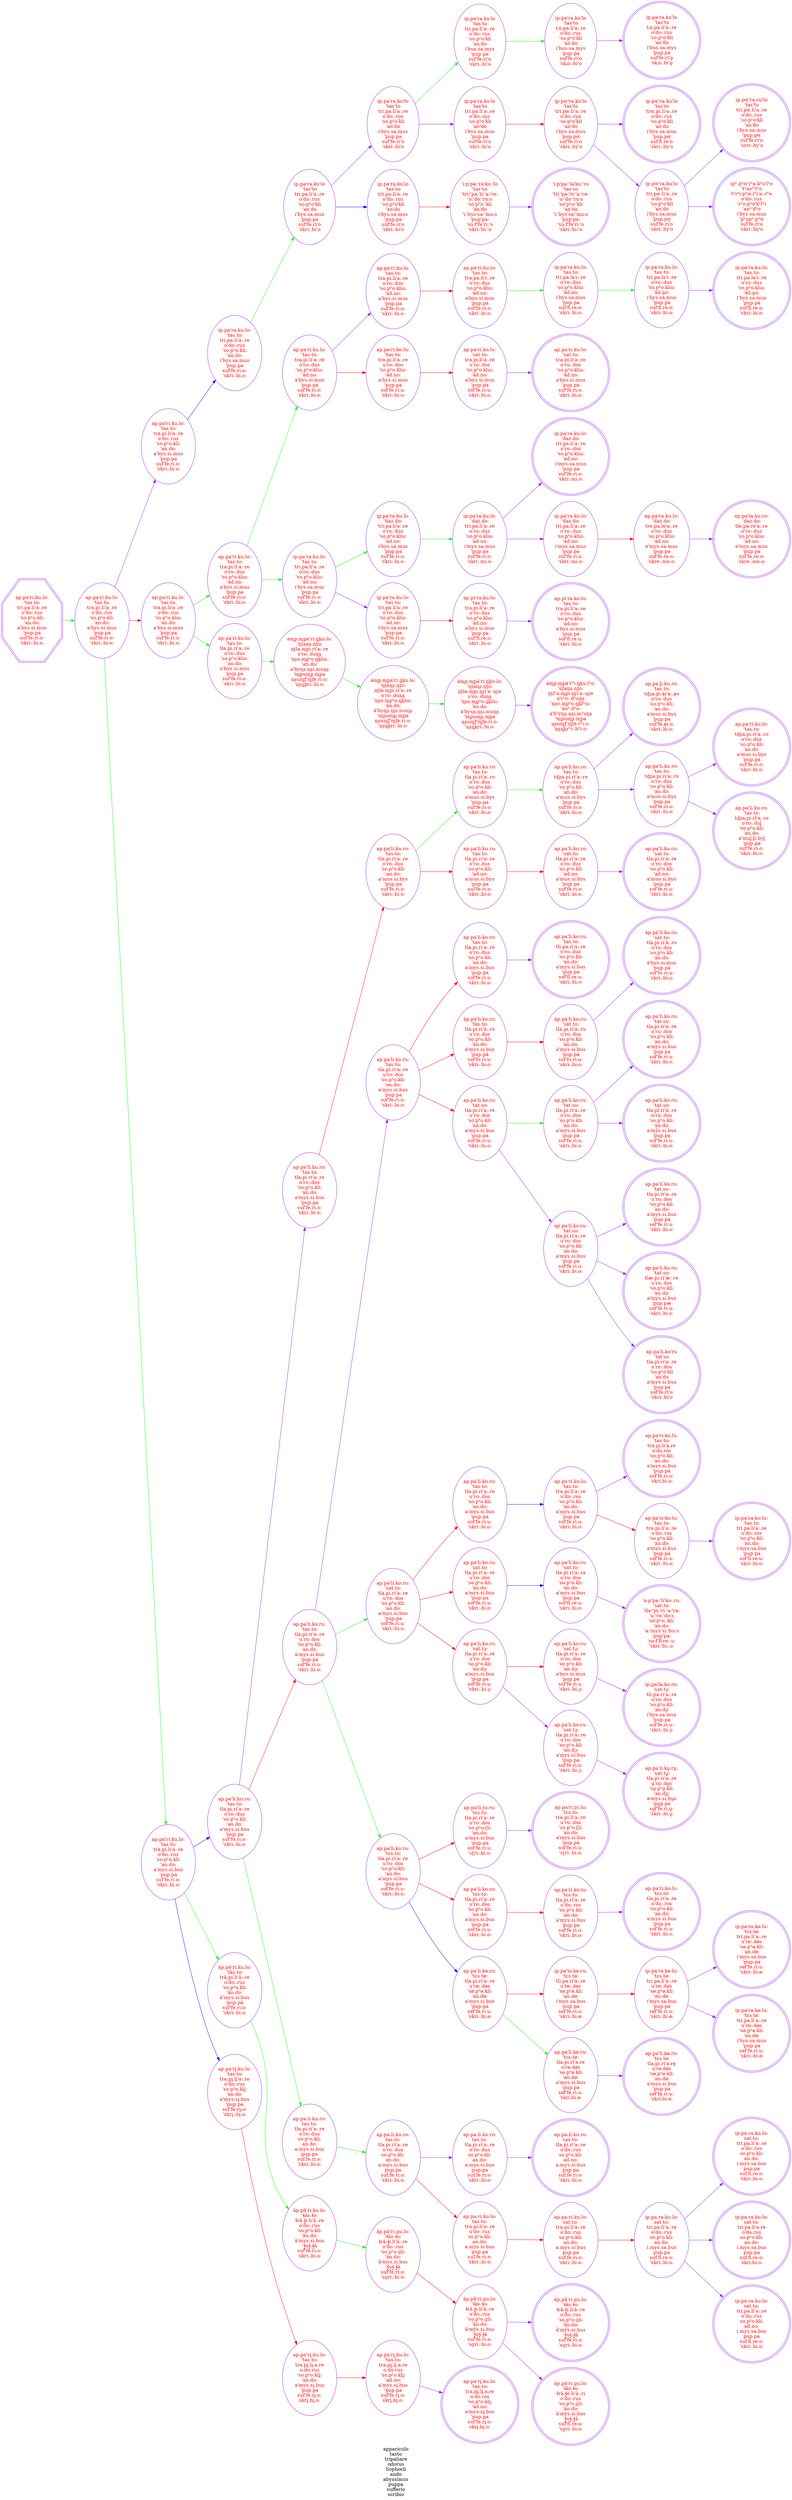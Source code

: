 digraph " We display the history of a word" {
label = "appariculo
tasto
tripaliare
odorus
Sophocli
ando
abyssimus
puppa
sufferio
scribio" 
graph[rankdir="LR"];
node [style="filled", fillcolor = "white"];
edge [style="solid", color="purple"];
0 [label="ip.pa'ra.ku'lo
'tas'to
tri.pa.li'a:.re
o'do:.rus
'so.pʰo'kli
'an'do
i'bys.sa.mus
'pup.pa
suf'fe.ri'o
'skri:.bi'o", fillcolor= white, color="purple",  fontcolor="red"];
1 [label="äm͜p.m͜pä'rʰi.ŋ͜ku.lʰo:
'n͜tan͜s.n͜to:
n͜tlʰa.m͜pi.n͜ri'a:.n͜re
o'rʰo:.dʰun͜s
'n͜so.m͜pʰo.ŋ͜klʰɯ:
'änʰ.dʰo:
ä'bʰyn͜s.n͜si.mʰun͜s
'm͜pum͜p.m͜pa
n͜suɱ͜f'ɱ͜fe.rʰi.o:
'n͜sŋ͜krʰi:.bʰi.o:", fillcolor= white, color="purple",   shape = doublecircle,  fontcolor="red"];
2 [label="ap.pa'ri.ku.lo:
'tas.to:
tra.pi.li'a:.re
o'do:.rus
'so.pʰo.kli:
'an.do:
a'bys.si.mus
'pup.pa
suf'fe.ri.o:
'skri:.bi.o:", fillcolor= white, color="purple",  fontcolor="red"];
3 [label="ip.pa'ra.kø.lu:
'tɛs.tø:
tri.pa.li'a:.re
u'rø:.døs
'sø.pʰø.kli:
'an.dø:
i'mys.sa.bus
'pup.pa
søf'fe.ri.u:
'skri:.bi.ø:", fillcolor= white, color="purple",   shape = doublecircle,  fontcolor="red"];
4 [label="ap.pa'li.ku.ro:
'tas.to:
tla.pi.ri'a:.re
o'ro:.dus
'so.pʰo.kli:
'an.do:
a'mys.si.bus
'pup.pa
suf'fe.ri.o:
'skri:.bi.o:", fillcolor= white, color="purple",  fontcolor="red"];
5 [label="ãp.pã'ri.ɡu.lo:
'ɬãs.ɬo:
ɬrã.ɬ̟̟̟̟i.li'ã:.re
o'do:.rus
'so.pʰo.ɡli:
'ãn.do:
ã'mỹs.si.bus
'ɬ̟̟̟̟uɬ̟̟̟̟.ɬ̟̟̟̟ã
suf'fe.ri.o:
'sɡri:.bi.o:", fillcolor= white, color="purple",  fontcolor="red"];
6 [label="ap.pa'li.ko.ru:
'tat.so:
tla.pi.ri'a:.re
u'ro:.dos
'so.pʰo.kli:
'an.do:
a'mys.si.bus
'pup.pa
sof'fe.ri.u:
'skri:.bi.o:", fillcolor= white, color="purple",   shape = doublecircle,  fontcolor="red"];
7 [label="ap.pa'ri.ku.lo:
'tas.to:
tra.pa.li'i:.re
o'ro:.dus
'so.pʰo.klɯ:
'äd.no:
a'bys.si.mus
'pup.pa
suf'fe.ri.o:
'skri:.bi.o:", fillcolor= white, color="purple",  fontcolor="red"];
8 [label="ap.pa'li.ku.ro:
'tas.to:
tla.pi.rɨ'a:.rɘ
o'ro:.dus
'so.pʰo.kli:
'an.do:
a'mus.si.bys
'pup.pa
suf'fe.rɨ.o:
'skrɨ:.bi.o:", fillcolor= white, color="purple",  fontcolor="red"];
9 [label="ip.pɶ'ra.cu'lo
'tas'to
tri.pɶ.li'a:.re
o'do:.rus
'so.pʰo'kli
'an'do
i'bys.sa.mus
'pup.pɶ
suf'fe.ri'o
'scri:.by'o", fillcolor= white, color="purple",   shape = doublecircle,  fontcolor="red"];
10 [label="ap.pa'ri.ku.lo:
'tas.to:
td͜za.pi.rɨ'a:.rɘ
o'ro:.dus
'so.pʰo.kli:
'an.do:
a'mus.si.bys
'pup.pa
suf'fe.rɨ.o:
'skrɨ:.bi.o:", fillcolor= white, color="purple",   shape = doublecircle,  fontcolor="red"];
11 [label="ap.pa'li.ko.ru:
'tas.to:
tla.pi.ri'a:.re
u'ro:.dos
'so.pʰo.kli:
'an.do:
a'mys.si.bus
'pup.pa
sof'fe.ri.u:
'skri:.bi.o:", fillcolor= white, color="purple",  fontcolor="red"];
12 [label="ãp.pã'ri.ɡu.lo:
'ɬãs.ɬo:
ɬrã.ɬ̟̟̟̟i.li'ã:.re
o'do:.rus
'so.pʰo.ɡli:
'ãn.do:
ã'mỹs.si.bus
'ɬ̟̟̟̟uɬ̟̟̟̟.ɬ̟̟̟̟ã
suf'fe.ri.o:
'sɡri:.bi.o:", fillcolor= white, color="purple",   shape = doublecircle,  fontcolor="red"];
13 [label="ip.pa'ra.ku.lo:
'tas.to:
tri.pa.la'i:.re
o'ro:.dus
'so.pʰo.klɯ:
'äd.no:
i'bys.sa.mus
'pup.pa
suf'fi.re.o:
'skri:.bi.o:", fillcolor= white, color="purple",  fontcolor="red"];
14 [label="ap.pa'li.ʈo.ru:
'tɛs.to:
tla.pi.ri'a:.re
u'ro:.dos
'so.pʰo.ʈli:
'an.do:
a'mys.si.bus
'pup.pa
sof'fe.ri.u:
'sʈri:.bi.o:", fillcolor= white, color="purple",  fontcolor="red"];
15 [label="ãp.pã'ri.ɡu.lo:
'ɬãs.ɬo:
ɬrã.ɬ̟̟̟̟e.li'ã:.ri
o'do:.rus
'so.pʰo.ɡli:
'ãn.do:
ã'mỹs.si.bus
'ɬ̟̟̟̟uɬ̟̟̟̟.ɬ̟̟̟̟ã
suf'fi.re.o:
'sɡri:.bi.o:", fillcolor= white, color="purple",   shape = doublecircle,  fontcolor="red"];
16 [label="äm͜p.m͜pä'ri.ŋ͜ku.lo:
'n͜tan͜s.n͜to:
n͜tla.m͜pi.ri'a:.re
o'ro:.dun͜s
'n͜so.m͜pʰo.ŋ͜klɯ:
'än.do:
ä'byn͜s.n͜si.mun͜s
'm͜pum͜p.m͜pa
n͜suɱ͜f'ɱ͜fe.ri.o:
'n͜sŋ͜kri:.bi.o:", fillcolor= white, color="purple",  fontcolor="red"];
17 [label="ap.pa'ri.ku.lo:
'tas.to:
tra.pi.li'a:.re
o'do:.rus
'so.pʰo.kli:
'an.do:
a'bys.si.mus
'pup.pa
suf'fe.ri.o:
'skri:.bi.o:", fillcolor= white, color="purple",  fontcolor="red"];
18 [label="ip.pa'za.ko.lu:
'tas.to:
tri.pa.li'a:.ze
u'do:.ros
'so.pʰo.kli:
'an.do:
i'mys.sa.bus
'pup.pa
sof'fi.re.u:
'skri:.bi.o:", fillcolor= white, color="purple",   shape = doublecircle,  fontcolor="red"];
19 [label="äp.pä'lɨ.ko.ru:
'sät.to:
tlä.pɨ.rɨ'ä:.rɘ
u'ro:.dos
'so.pʰo.klɨ:
'än.do:
ä'bys.sɨ.mus
'pup.pä
sof'fɘ.rɨ.u:
'skrɨ:.bɨ.o:", fillcolor= white, color="purple",   shape = doublecircle,  fontcolor="red"];
20 [label="ap.pa'li.ko.ru:
'tat.so:
tlæ.pi.ri'æ:.re
u'ro:.dos
'so.pʰo.kli:
'an.do:
a'mys.si.bus
'pup.pæ
sof'fe.ri.u:
'skri:.bi.o:", fillcolor= white, color="purple",   shape = doublecircle,  fontcolor="red"];
21 [label="ap.pi'ra.ku.lo:
'tas.to:
tra.pi.li'a:.re
o'ro:.dus
'so.pʰo.klɯ:
'ad.no:
a'bys.si.mus
'pup.pa
suf'fi.re.o:
'skri:.bi.o:", fillcolor= white, color="purple",  fontcolor="red"];
22 [label="ip.pa'ra.ku'lo
'tas'to
tri.pa.li'a:.re
o'do:.rus
'so.pʰo'kli
'an'do
i'bus.sa.mys
'pup.pa
suf'fe.ri'o
'skri:.bi'o", fillcolor= white, color="purple",  fontcolor="red"];
23 [label="ap.pa'li.ko.ru:
'sat.to:
tla.pi.ri'a:.re
u'ro:.dos
'so.pʰo.kli:
'ad.no:
a'mus.si.bys
'pup.pa
sof'fe.ri.u:
'skri:.bi.o:", fillcolor= white, color="purple",   shape = doublecircle,  fontcolor="red"];
24 [label="ap.pa.li.ku.ro:
tas.to:
tla.pi.ri'a:.re
o'ro:.dus
so.pʰo.kli:
an.do:
a.mys.si.bus
pup.pa
suf.fe.ri.o:
'skri:.bi.o:", fillcolor= white, color="purple",  fontcolor="red"];
25 [label="ap.pa'ri.ku.lo:
'tas.to:
tra.pi.li'a:.re
o'ro:.dus
'so.pʰo.klɯ:
'ad.no:
a'bys.si.mus
'pup.pa
suf'fe.ri.o:
'skri:.bi.o:", fillcolor= white, color="purple",  fontcolor="red"];
26 [label="ip.pa'ra.ku.lo:
'daz.do:
tri.pa.li'a:.re
u'ro:.doz
'so.pʰo.klɯ:
'ad.no:
i'mys.sa.mus
'pup.pa
zuf'fe.ri.o:
'skri:.mi.o:", fillcolor= white, color="purple",   shape = doublecircle,  fontcolor="red"];
27 [label="ip.pa'ra.ku.lo:
'tas.to:
tri.pa.la'i:.re
o'ro:.dus
'so.pʰo.klɯ:
'äd.n̥o:
i'bys.sa.mus
'pup.pa
suf'fi.re.o:
'skri:.bi.o:", fillcolor= white, color="purple",  fontcolor="red"];
28 [label="'i:p'pa:'ra'ku:'lo
'tas'so
'tri:'pa:'li:'a:'re:
'o:'do:'ru:s
'so'pʰo:'kli
'an'do
'i:'bys'sa:'mu:s
'pup'pa:
'su:f'fe'ri:'o
'skri:'bi:'o", fillcolor= white, color="purple",  fontcolor="red"];
29 [label="ip.pa'ra.ku.lo:
'tas.to:
tri.pa.la'i:.re
o'ro:.dus
'so.pʰo.klɯ:
'äd.n̥o:
i'bys.sa.mus
'pup.pä
suf'fi.re.o:
'skri:.bi.o:", fillcolor= white, color="purple",   shape = doublecircle,  fontcolor="red"];
30 [label="ip.pa'la.kø.ru:
'tɛs.tø:
tli.pa.ri'a:.re
u'rø:.døs
'sø.pʰø.kli:
'an.dø:
i'mys.sa.bus
'pup.pa
søf'fe.ri.u:
'skri:.bi.ø:", fillcolor= white, color="purple",  fontcolor="red"];
31 [label="ap.pa'ri.ku.lo:
'tas.to:
tra.pi.li'a:.re
o'do:.rus
'so.pʰo.klɯ:
'an.do:
a'bys.si.mus
'pup.pa
suf'fe.ri.o:
'skri:.bi.o:", fillcolor= white, color="purple",  fontcolor="red"];
32 [label="ap.pa'ri.ku.lo:
'tas.to:
tra.pi.li'a:.re
o'do:.rus
'so.pʰo.kli:
'an.do:
a'mys.si.bus
'pup.pa
suf'fe.ri.o:
'skri:.bi.o:", fillcolor= white, color="purple",  fontcolor="red"];
33 [label="ap.pa'li.ku.ro:
'sat.to:
tla.pi.ri'a:.re
o'ro:.dus
'so.pʰo.kli:
'ad.no:
a'mus.si.bys
'pup.pa
suf'fe.ri.o:
'skri:.bi.o:", fillcolor= white, color="purple",  fontcolor="red"];
34 [label="ap.pa'ri.ko.lu:
'tas.to:
tra.pi.li'a:.re
u'do:.ros
'so.pʰo.kli:
'an.do:
a'mys.si.bus
'pup.pa
sof'fe.ri.u:
'skri:.bi.o:", fillcolor= white, color="purple",  fontcolor="red"];
35 [label="ap.pa'ri̥.ku.lo:
'tas.to:
tra.pi̥.li̥.a.re
o.do.rus
'so.pʰo.kli̥:
'an.do:
a'mys.si̥.bus
'pup.pa
suf'fe.ri̥.o:
skri̥.bi̥.o:", fillcolor= white, color="purple",  fontcolor="red"];
36 [label="ap.pa'li.ko.ru:
'tas.to:
tla.pi.ri'a:.re
u'ro:.dos
'so.pʰo.kli:
'an.do:
a'mys.si.bus
'pup.pa
sof'fe.ri.u:
'skri:.bi.o:", fillcolor= white, color="purple",  fontcolor="red"];
37 [label="ap.pa.li.ku.ro:
tas.to:
tla.pi.ri'a:.re
o'ro:.dus
so.pʰo.kli:
an.do:
a.mys.si.bus
pup.pa
suf.fe.ri.o:
'skri:.bi.o:", fillcolor= white, color="purple",  fontcolor="red"];
38 [label="ap.pa'ri.ko.lu:
'tas.to:
tra.pi.li'a.re
u'do.ros
'so.pʰo.kli:
'an.do:
a'mys.si.bus
'pup.pa
sof'fe.ri.u:
'skri.bi.o:", fillcolor= white, color="purple",   shape = doublecircle,  fontcolor="red"];
39 [label="ãp.pã'ri.ku.lo:
'ɬãs.ɬo:
ɬrã.ɬ̟̟̟̟i.li'ã:.re
o'do:.rus
'so.pʰo.kli:
'ãn.do:
ã'mys.si.bus
'ɬ̟̟̟̟uɬ̟̟̟̟.ɬ̟̟̟̟ã
suf'fe.ri.o:
'skri:.bi.o:", fillcolor= white, color="purple",  fontcolor="red"];
40 [label="ap.pa'li.ko.ru:
'sat.to:
tla.pi.ri'a:.re
u'rɵ:.dos
'sɵ.pʰo.kli:
'an.do:
a'mys.si.bus
'pup.pa
sof'fe.ri.u:
'skri:.bi.o:", fillcolor= white, color="purple",  fontcolor="red"];
41 [label="ap.pa'li.ku.ro:
'tas.to:
tla.pi.ri'a:.re
o'ro:.dus
'so.pʰo.kli:
'an.do:
a'mys.si.bus
'pup.pa
suf'fe.ri.o:
'skri:.bi.o:", fillcolor= white, color="purple",  fontcolor="red"];
42 [label="ap.pa'ri.ku.lo:
'tas.to:
tra.pi.li'a:.re
o'ro:.dus
'so.pʰo.klɯ:
'äd.no:
a'bys.si.mus
'pup.pa
suf'fe.ri.o:
'skri:.bi.o:", fillcolor= white, color="purple",  fontcolor="red"];
43 [label="äm͜p.m͜pä'ri.ŋ͜ku.lo:
'n͜tan͜s.n͜to:
n͜tla.m͜pi.n͜ri'a:.n͜re
o'ro:.dun͜s
'n͜so.m͜pʰo.ŋ͜klɯ:
'än.do:
ä'byn͜s.n͜si.mun͜s
'm͜pum͜p.m͜pa
n͜suɱ͜f'ɱ͜fe.ri.o:
'n͜sŋ͜kri:.bi.o:", fillcolor= white, color="purple",  fontcolor="red"];
44 [label="ap.pa'li.ko.ru:
'sat.tɔ̞:
tla.pi.ri'a:.re
u'ro:.dos
'so.pʰo.kli:
'an.dɔ̞:
a'bys.si.mus
'pup.pa
sof'fe.ri.u:
'skri:.bi.ɔ̞:", fillcolor= white, color="purple",  fontcolor="red"];
45 [label="ip.pɶ'ra.ku'lo
'tas'to
trɶ.pi.li'a:.re
o'do:.rus
'so.pʰo'kli
'an'do
i'bys.sa.mus
'pup.pɶ
suf'fi.re'o
'skri:.by'o", fillcolor= white, color="purple",   shape = doublecircle,  fontcolor="red"];
46 [label="ap.pa'li.ko.ru:
'tat.so:
tla.pi.ri'a:.re
o'ru:.dos
'so.pʰo.kli:
'an.do:
a'mys.si.bus
'pup.pa
sof'fe.ri.u:
'skri:.bi.o:", fillcolor= white, color="purple",   shape = doublecircle,  fontcolor="red"];
47 [label="ap.pa'li.kø.ru:
'tɛs.tø:
tla.pi.ri'a.re
u'rø.døs
'sø.pʰø.kli:
'an.dø:
a'mys.si.bus
'pup.pa
søf'fe.ri.u:
'skri.bi.ø:", fillcolor= white, color="purple",  fontcolor="red"];
48 [label="ap.pa'li.ko̥.ru̥:
'sat.tɔ̞̥:
tla.pi.ri'a:.re
u̥'ro̥:.do̥s
'so̥.pʰo̥.kli:
'an.dɔ̞̥:
a'mys.si.bu̥s
'pu̥p.pa
so̥f'fe.ri.u̥:
'skri:.bi.ɔ̞̥:", fillcolor= white, color="purple",   shape = doublecircle,  fontcolor="red"];
49 [label="ãp.pã'ri.ɡu.lo:
'ɬãs.ɬo:
ɬrã.ɬ̟̟̟̟i.li'ã:.re
o'do:.rus
'so.pʰo.ɡli:
'ãn.do:
ã'mys.si.bus
'ɬ̟̟̟̟uɬ̟̟̟̟.ɬ̟̟̟̟ã
suf'fe.ri.o:
'sɡri:.bi.o:", fillcolor= white, color="purple",  fontcolor="red"];
50 [label="ap.pa'li.ko.ru:
'tas.to:
tla.pi.ri'a:.re
o'ro:.dus
'so.pʰo.kli:
'an.do:
a'mys.si.bus
'pup.pa
sof'fe.ri.u:
'skri:.bi.o:", fillcolor= white, color="purple",  fontcolor="red"];
51 [label="ip.pa'la.ko.ru:
'sat.tɔ̞:
tli.pa.ri'a:.re
u'ro:.dos
'so.pʰo.kli:
'an.dɔ̞:
i'bys.sa.mus
'pup.pa
sof'fe.ri.u:
'skri:.bi.ɔ̞:", fillcolor= white, color="purple",   shape = doublecircle,  fontcolor="red"];
52 [label="ap.pi'ra.ko.lu:
'tas.to:
tra.pi.li'a:.re
o'ro:.dus
'so.pʰo.klɯ:
'ad.no:
a'bys.si.mus
'pup.pa
sof'fi.re.u:
'skri:.bi.o:", fillcolor= white, color="purple",   shape = doublecircle,  fontcolor="red"];
53 [label="ap.pa'li.ko.ru:
'tat.so:
tla.pi.ri'a:.re
o'ru:.dos
'so.pʰo.kli:
'an.do:
a'mys.si.bus
'pup.pa
sof'fe.ri.u:
'skri:.bi.o:", fillcolor= white, color="purple",  fontcolor="red"];
54 [label="ap.pa'ri.ko.lu:
'tɛs.to:
tla.pi.ri'a:.re
o'du:.ros
'so.pʰo.kli:
'an.do:
a'mys.si.bus
'pup.pa
sof'fe.ri.u:
'skri:.bi.o:", fillcolor= white, color="purple",   shape = doublecircle,  fontcolor="red"];
55 [label="ipʰ.pʰɶ'rʰa.kʰu'lʰo
'tʰasʰ'tʰo
tʰrʰi.pʰɶ.lʰi'a:.rʰe
o'do:.rus
'sʰo.pʰo'kʰlʰi
'anʰ'dʰo
i'bys.sa.mus
'pʰupʰ.pʰɶ
suf'fe.ri'o
'skri:.by'o", fillcolor= white, color="purple",   shape = doublecircle,  fontcolor="red"];
56 [label="ip.pɶ'ra.ku'lo
'tas'to
tri.pɶ.li'a:.re
o'do:.rus
'so.pʰo'kli
'an'do
i'bys.sa.mus
'pup.pɶ
suf'fe.ri'o
'skri:.by'o", fillcolor= white, color="purple",  fontcolor="red"];
57 [label="'i:p'pa:'la'ku:'ro
'tas'so
'tli:'pa:'ri:'a:'re:
'o:'do:'ru:s
'so'pʰo:'kli
'an'do
'i:'bys'sa:'mu:s
'pup'pa:
'su:f'fe'ri:'o
'skri:'bi:'o", fillcolor= white, color="purple",   shape = doublecircle,  fontcolor="red"];
58 [label="ap.pa'ri.ko.lu:
'sat.to:
tra.pi.li'a:.re
u'ro:.dos
'so.pʰo.klɯ:
'äd.no:
a'bys.si.mus
'pup.pa
sof'fe.ri.u:
'skri:.bi.o:", fillcolor= white, color="purple",  fontcolor="red"];
59 [label="ip.pa.ra.ku.lo:
sat.to:
tri.pa.li'a:.re
o'do:.rus
so.pʰo.kli:
an.do:
i.mys.sa.bus
pup.pa
suf.fi.re.o:
'skri:.bi.o:", fillcolor= white, color="purple",  fontcolor="red"];
60 [label="ap.pa'li.ko.ru:
'tas.to:
tla.pi.ri'a:.re
u'ro:.dos
'so.pʰo.kli:
'an.do:
a'mys.si.bus
'pup.pa
sof'fe.ri.u:
'skri:.bi.o:", fillcolor= white, color="purple",  fontcolor="red"];
61 [label="ap.pa'li.ko.ru:
'tat.so:
tla.pĩ.ri'a:.re
o'ru:.dos
'so.pʰo.kli:
'an.do:
a'mỹs.si.bus
'pup.pa
sof'fe.ri.u:
'skri:.bi.o:", fillcolor= white, color="purple",   shape = doublecircle,  fontcolor="red"];
62 [label="ap.pa'l̟̟̟i.ku.ro:
'tas.to:
td͜za.pi.ʙ̠ɨ'a:.ʙ̠ɘ
o'ro:.dus
'so.pʰo.kli:
'an.do:
a'mus.si.bys
'pup.pa
suf'fe.ʙ̠ɨ.o:
'skrɨ:.bi.o:", fillcolor= white, color="purple",   shape = doublecircle,  fontcolor="red"];
63 [label="ap.pa'li.ko.ru:
'sat.to:
tle.pi.ri'a:.ra
u'rɵ:.dos
'sɵ.pʰo.kli:
'an.do:
a'mys.si.bus
'pup.pa
sof'fi.re.u:
'skri:.bi.o:", fillcolor= white, color="purple",  fontcolor="red"];
64 [label="ip.pa'ra.ku.lo:
'tas.to:
tri.pa.li'a:.re
o'do:.rus
'so.pʰo.kli:
'an.do:
i'bys.sa.mus
'pup.pa
suf'fe.ri.o:
'skri:.bi.o:", fillcolor= white, color="purple",  fontcolor="red"];
65 [label="äp.pä'lɨ.ko.ru:
'sät.to:
tlä.pɨ.rɨ'ä:.rɘ
u'ro:.dos
'so.pʰo.klɨ:
'än.do:
ä'mys.sɨ.bus
'pup.pä
sof'fɘ.rɨ.u:
'skrɨ:.bɨ.o:", fillcolor= white, color="purple",  fontcolor="red"];
66 [label="ap.pa'li.kø.ru:
'tɛs.tø:
tla.pi.ri'a.re̥
u'rø.døs
'sø.pʰø.kli:
'an.dø:
a'mys.si.bus
'pup.pa
søf'fe̥.ri.u:
'skri.bi.ø:", fillcolor= white, color="purple",   shape = doublecircle,  fontcolor="red"];
67 [label="ap.pa'li.ko.ru:
'tas.to:
tli.pa.ri'a:.re
o'ro:.dus
'so.pʰo.kli:
'an.do:
a'mys.si.bus
'pup.pa
sof'fi.re.u:
'skri:.bi.o:", fillcolor= white, color="purple",   shape = doublecircle,  fontcolor="red"];
68 [label="ap.pa'li.ko.ru:
'sat.tɔ̞:
tla.pi.ri'a:.re
u'ro:.dos
'so.pʰo.kli:
'an.dɔ̞:
a'mys.si.bus
'pup.pa
sof'fe.ri.u:
'skri:.bi.ɔ̞:", fillcolor= white, color="purple",  fontcolor="red"];
69 [label="ap.pa'li.ko.ru:
'tɛs.to:
tla.pi.ri'a:.re
u'ro:.dos
'so.pʰo.kli:
'an.do:
a'mys.si.bus
'pup.pa
sof'fe.ri.u:
'skri:.bi.o:", fillcolor= white, color="purple",  fontcolor="red"];
70 [label="ip.pa.ra.ku.lo:
sat.to:
tri.pa.li'a:.re
o'do:.rus
so.pʰo.kli:
an.do:
i.mys.sa.bus
pup.pa
suf.fi.re.o:
'skri:.bi.o:", fillcolor= white, color="purple",   shape = doublecircle,  fontcolor="red"];
71 [label="ap.pa'ri.ku.lo:
'sat.to:
tra.pi.li'a:.re
o'ru:.dos
'so.pʰo.klɯ:
'äd.no:
a'bys.si.mus
'pup.pa
suf'fe.ri.o:
'skri:.bi.o:", fillcolor= white, color="purple",   shape = doublecircle,  fontcolor="red"];
72 [label="ap.pa'zi.ko.lu:
'tas.to:
tra.pi.li'a:.ze
u'do:.ros
'so.pʰo.kli:
'an.do:
a'mys.si.bus
'pup.pa
sof'fe.ri.u:
'skri:.bi.o:", fillcolor= white, color="purple",  fontcolor="red"];
73 [label="ip.pa'ra.ku'lo
'tas'to
tɹi.pa.li'a:.re
o'do:.rus
'so.pʰo'kli
'an'do
i'bus.sa.mys
'pup.pa
suf'fe.ri'o̥
'skɹi:.bi'o̥", fillcolor= white, color="purple",   shape = doublecircle,  fontcolor="red"];
74 [label="ip.pɶ'ra.ku'lo
'tas'to
tri.pɶ.li'a:.re
o'do:.rus
'so.pʰo'kli
'an'do
i'bys.sa.mus
'pup.pɶ
suf'fe.ri'o
'skri:.by'o", fillcolor= white, color="purple",  fontcolor="red"];
75 [label="ap.pa'ri.ku.lo:
'tas.to:
tri.pa.li'a:.re
o'do:.rus
'so.pʰo.kli:
'an.do:
a'bys.si.mus
'pup.pa
suf'fe.ri.o:
'skri:.bi.o:", fillcolor= white, color="purple",   shape = doubleoctagon,  fontcolor="red"];
76 [label="ap.pa'li.ku.ro:
'tas.to:
tla.pi.ri'a:.re
o'ro:.dus
'so.pʰo.kli:
'ad.no:
a'mus.si.bys
'pup.pa
suf'fe.ri.o:
'skri:.bi.o:", fillcolor= white, color="purple",  fontcolor="red"];
77 [label="ip.pa'ra.ku'lo
'tas'to
tɹi.pa.li'a:.re
o'do:.rus
'so.pʰo'kli
'an'do
i'bus.sa.mys
'pup.pa
suf'fe.ri'o
'skɹi:.bi'o", fillcolor= white, color="purple",  fontcolor="red"];
78 [label="äp.pä'lɨ.ko.ru:
'täs.to:
tlä.pɨ.rɨ'ä:.rɘ
u'ro:.dos
'so.pʰo.klɨ:
'än.do:
ä'mys.sɨ.bus
'pup.pä
sof'fɘ.rɨ.u:
'skrɨ:.bɨ.o:", fillcolor= white, color="purple",  fontcolor="red"];
79 [label="ap.pa.li.ku.ro:
tas.to:
tla.pi.ri'a:.re
o'ro:.dus
so.pʰo.kli:
an.do:
a.mys.si.bus
pup.pa
suf.fe.ri.o:
'skri:.bi.o:", fillcolor= white, color="purple",  fontcolor="red"];
80 [label="ãp.pã'ri.ku.lo:
'tãs.to:
trã.pi.li'ã:.re
o'do:.rus
'so.pʰo.kli:
'ãn.do:
ã'mys.si.bus
'pup.pã
suf'fe.ri.o:
'skri:.bi.o:", fillcolor= white, color="purple",  fontcolor="red"];
81 [label="ip.pa.ra.ku.lo:
sat.to:
tri.pa.li'a.re
o'do.rus
so.pʰo.kli:
an.do:
i.mys.sa.bus
pup.pa
suf.fi.re.o:
'skri.bi.o:", fillcolor= white, color="purple",   shape = doublecircle,  fontcolor="red"];
82 [label="ap.pa'li.ku.ro:
'tas.to:
td͜za.pi.rɨ'a:.rɘ
o'ro:.dus
'so.pʰo.kli:
'an.do:
a'mus.si.bys
'pup.pa
suf'fe.rɨ.o:
'skrɨ:.bi.o:", fillcolor= white, color="purple",  fontcolor="red"];
83 [label="ip.pa'ra.ku.lo:
'daz.do:
tri.pa.li'a:.re
o'ro:.duz
'so.pʰo.klɯ:
'ad.no:
i'mys.sa.mus
'pup.pa
zuf'fe.ri.o:
'skri:.mi.o:", fillcolor= white, color="purple",  fontcolor="red"];
84 [label="ip.pa'ra.ku.lo:
'daz.do:
tri.pa.li'a:.re
o'ro:.duz
'so.pʰo.klɯ:
'ad.no:
i'bys.sa.mus
'pup.pa
zuf'fe.ri.o:
'skri:.bi.o:", fillcolor= white, color="purple",  fontcolor="red"];
85 [label="ap.pa'li.kø.ru:
'tɛs.tø:
tla.pi.ri'a:.re
u'rø:.døs
'sø.pʰø.kli:
'an.dø:
a'mys.si.bus
'pup.pa
søf'fe.ri.u:
'skri:.bi.ø:", fillcolor= white, color="purple",  fontcolor="red"];
86 [label="ap.pa'ri.ku.lo:
'tas.to:
tla.pi.ri'a:.re
o'ro:.dus
'so.pʰo.klɯ:
'an.do:
a'bys.si.mus
'pup.pa
suf'fe.ri.o:
'skri:.bi.o:", fillcolor= white, color="purple",  fontcolor="red"];
87 [label="ap.pa.ri.ku.lo:
sat.to:
tra.pi.li'a:.re
o'do:.rus
so.pʰo.kli:
an.do:
a.mys.si.bus
pup.pa
suf.fe.ri.o:
'skri:.bi.o:", fillcolor= white, color="purple",  fontcolor="red"];
88 [label="ap.pa'li.ko.ru:
'sat.to:
tla.pi.ri'a:.re
u'ro:.dos
'so.pʰo.kli:
'an.do:
a'mys.si.bus
'pup.pa
sof'fe.ri.u:
'skri:.bi.o:", fillcolor= white, color="purple",  fontcolor="red"];
89 [label="ap.pa'ri̥.ku.lo:
'tas.to:
tra.pi̥.li̥.a.re
u.do.ros
'so.pʰo.kli̥:
'ad.no:
a'mys.si̥.bus
'pup.pa
suf'fe.ri̥.o:
skri̥.bi̥.o:", fillcolor= white, color="purple",   shape = doublecircle,  fontcolor="red"];
90 [label="ip.pa'ra.ku.lo:
'daz.do:
tri.pa.li'a:.re
o'ro:.duz
'so.pʰo.klɯ:
'ad.no:
i'mys.sa.mus
'pup.pa
zuf'fe.ri.o:
'skri:.mi.o:", fillcolor= white, color="purple",  fontcolor="red"];
91 [label="ip.pa.ra.ku.lo:
sat.to:
tri.pa.li'a:.re
o'do:.rus
so.pʰo.kli:
ad.no:
i.mys.sa.bus
pup.pa
suf.fi.re.o:
'skri:.bi.o:", fillcolor= white, color="purple",   shape = doublecircle,  fontcolor="red"];
92 [label="ip.pa'ra.kø.lu:
'tɛs.tø:
tri.pa.li'a:.re
u'rø:.døs
'sø.pʰø.kli:
'an.dø:
i'bys.sa.mus
'pup.pa
søf'fe.ri.u:
'skri:.bi.ø:", fillcolor= white, color="purple",   shape = doublecircle,  fontcolor="red"];
93 [label="ip.pa'ra.kø.lu:
'tɛs.tø:
tri.pa.li'a:.re
u'rø:.døs
'sø.pʰø.kli:
'an.dø:
i'mys.sa.bus
'pup.pa
søf'fe.ri.u:
'skri:.bi.ø:", fillcolor= white, color="purple",  fontcolor="red"];
94 [label="ap.pa'li.ko'ru
'tat'so
tla.pi.ri'a:.re
u'ro:.dos
'so.pʰo'kli
'an'do
a'mys.si.bus
'pup.pa
sof'fe.ri'u
'skri:.bi'o", fillcolor= white, color="purple",   shape = doublecircle,  fontcolor="red"];
95 [label="ap.pa'li.ku.ro:
'tas.to:
tla.pi.ri'a:.re
o'ro:.dus
'so.pʰo.kli:
'an.do:
a'mus.si.bys
'pup.pa
suf'fe.ri.o:
'skri:.bi.o:", fillcolor= white, color="purple",  fontcolor="red"];
96 [label="ap.pa'li.ku.ro:
'tas.to:
td͜za.pi.rɨ'a:.rɘ
o'ro:.dul̥
'so.pʰo.kli:
'an.do:
a'mul̥.l̥i.byl̥
'pup.pa
suf'fe.rɨ.o:
'skrɨ:.bi.o:", fillcolor= white, color="purple",   shape = doublecircle,  fontcolor="red"];
97 [label="ap.pa.li.ku.ro:
tas.to:
tla.pi.ri'a:.re
o'do:.rus
so.pʰo.kli:
ad.no:
a.mys.si.bus
pup.pa
suf.fe.ri.o:
'skri:.bi.o:", fillcolor= white, color="purple",   shape = doublecircle,  fontcolor="red"];
98 [label="ap.pa'ri.ko.lu:
'tɛs.to:
tla.pi.ri'a:.re
u'do:.ros
'so.pʰo.kli:
'an.do:
a'mys.si.bus
'pup.pa
sof'fe.ri.u:
'skri:.bi.o:", fillcolor= white, color="purple",  fontcolor="red"];
99 [label="ap.pa'ri.ku.lo:
'tas.to:
tra.pi.li'a:.re
o'ro:.dus
'so.pʰo.klɯ:
'äd.no:
a'bys.si.mus
'pup.pa
suf'fe.ri.o:
'skri:.bi.o:", fillcolor= white, color="purple",  fontcolor="red"];
100 [label="ap.pa'li.ko.ru:
'tat.so:
tla.pi.ri'a:.re
u'ro:.dos
'so.pʰo.kli:
'an.do:
a'mys.si.bus
'pup.pa
sof'fe.ri.u:
'skri:.bi.o:", fillcolor= white, color="purple",  fontcolor="red"];
101 [label="ip.pa'ra.ku.lo:
'tas.to:
tri.pa.li'a:.re
o'ro:.dus
'so.pʰo.klɯ:
'ad.no:
i'bys.sa.mus
'pup.pa
suf'fe.ri.o:
'skri:.bi.o:", fillcolor= white, color="purple",  fontcolor="red"];
102 [label="ap.pa.ri.ku.lo:
tas.to:
tra.pi.li'a:.re
o'do:.rus
so.pʰo.kli:
an.do:
a.mys.si.bus
pup.pa
suf.fe.ri.o:
'skri:.bi.o:", fillcolor= white, color="purple",  fontcolor="red"];
103 [label="ep.pa'ra.ku.lo:
'daz.do:
tre.pa.le'a:.re
o'ro:.duz
'so.pʰo.klɯ:
'ad.no:
e'mys.sa.mus
'pup.pa
zuf'fe.re.o:
'skre:.me.o:", fillcolor= white, color="purple",  fontcolor="red"];
104 [label="ap.pa'ri̥.ku.lo:
'tas.to:
tra.pi̥.li̥.a.re
o.do.rus
'so.pʰo.kli̥:
'ad.no:
a'mys.si̥.bus
'pup.pa
suf'fe.ri̥.o:
skri̥.bi̥.o:", fillcolor= white, color="purple",  fontcolor="red"];
105 [label="ep.pa'la.ku.ro:
'daz.do:
tle.pa.re'a:.re
o'ro:.duz
'so.pʰo.klɯ:
'ad.no:
e'mys.sa.mus
'pup.pa
zuf'fe.re.o:
'skre:.me.o:", fillcolor= white, color="purple",   shape = doublecircle,  fontcolor="red"];
106 [label="ap.pa'li.ko.ru:
'tɛs.to:
tla.pi.ri'a:.re
u'ro:.dos
'so.pʰo.kli:
'an.do:
a'mys.si.bus
'pup.pa
sof'fe.ri.u:
'skri:.bi.o:", fillcolor= white, color="purple",  fontcolor="red"];
107 [label="ap.pa'ri.ʈo.lu:
'tɛs.to:
tra.pi.li'a:.re
u'ro:.dos
'so.pʰo.ʈli:
'an.do:
a'mys.si.bus
'pup.pa
sof'fe.ri.u:
'sʈri:.bi.o:", fillcolor= white, color="purple",   shape = doublecircle,  fontcolor="red"];
108 [label="ap.pa'ri̥.ku.lo:
'tas.to:
tra.pi̥.li̥'a:.re
o'do:.rus
'so.pʰo.kli̥:
'an.do:
a'mys.si̥.bus
'pup.pa
suf'fe.ri̥.o:
'skri̥:.bi̥.o:", fillcolor= white, color="purple",  fontcolor="red"];
109 [label="ip.pa'ra.ku'lo
'tas'to
tri.pa.li'a:.re
o'do:.rus
'so.pʰo'kli
'an'do
i'bys.sa.mus
'pup.pa
suf'fe.ri'o
'skri:.bi'o", fillcolor= white, color="purple",  fontcolor="red"];
110 [label="ip.pa'ra.ku.lo:
'tas.to:
tri.pa.li'a:.re
o'ro:.dus
'so.pʰo.klɯ:
'ad.no:
i'bys.sa.mus
'pup.pa
suf'fe.ri.o:
'skri:.bi.o:", fillcolor= white, color="purple",  fontcolor="red"];
111 [label="ap.pa'ri.ko.lu:
'tas.to:
tra.pi.li'a:.re
u'ro:.dos
'so.pʰo.klɯ:
'äd.no:
a'bys.si.mus
'pup.pa
sof'fe.ri.u:
'skri:.bi.o:", fillcolor= white, color="purple",  fontcolor="red"];
112 [label="ap.pa'li.ku.ro:
'tas.to:
td͜za.pi.rɨ'a:.rɘ
o'ro:.dus
'so.pʰo.kli:
'an.do:
a'mus.si.bys
'pup.pa
suf'fe.rɨ.o:
'skrɨ:.bi.o:", fillcolor= white, color="purple",  fontcolor="red"];
113 [label="ip.pa'ra.ku'lo
'tas'so
tri.pa.li'a:.re
o'do:.rus
'so.pʰo'kli
'an'do
i'bys.sa.mus
'pup.pa
suf'fe.ri'o
'skri:.bi'o", fillcolor= white, color="purple",  fontcolor="red"];
114 [label="ap.pa'li.ko.ru:
'tat.so:
tla.pi.ri'a:.re
u'ro:.dos
'so.pʰo.kli:
'an.do:
a'mys.si.bus
'pup.pa
sof'fe.ri.u:
'skri:.bi.o:", fillcolor= white, color="purple",  fontcolor="red"];
115 [label="'a:p'pa:'li'ko:.ru:
'sat.to:
'tle:'pi:'ri:'a:'ra:
'u:'rɵ:'do:s
'sɵ'pʰo:.kli:
'an.do:
'a:'mys'si:'bu:s
'pup'pa:
'so:f'fi're:.u:
'skri:'bi:.o:", fillcolor= white, color="purple",   shape = doublecircle,  fontcolor="red"];
116 [label="am͜p.m͜pa'ri.ŋ͜ku.lo:
'n͜tan͜s.n͜to:
n͜tla.m͜pi.ri'a:.re
o'ro:.dun͜s
'n͜so.m͜pʰo.ŋ͜klɯ:
'an.do:
a'byn͜s.n͜si.mun͜s
'm͜pum͜p.m͜pa
n͜suɱ͜f'ɱ͜fe.ri.o:
'n͜sŋ͜kri:.bi.o:", fillcolor= white, color="purple",  fontcolor="red"];
117 [label="ap.pa'li.ko.ru:
'sat.tɔ̞:
tla.pi.ri'a:.re
u'ro:.dos
'so.pʰo.kli:
'an.dɔ̞:
a'mys.si.bus
'pup.pa
sof'fe.ri.u:
'skri:.bi.ɔ̞:", fillcolor= white, color="purple",  fontcolor="red"];
118 [label="ip.pa'ra.ku'lo
'tas'to
tri.pa.li'a:.re
o'do:.rus
'so.pʰo'kli
'an'do
i'bys.sa.mus
'pup.pa
suf'fe.ri'o
'skri:.bi'o", fillcolor= white, color="purple",  fontcolor="red"];
75 -> 17[style="solid", color="green"];
17 -> 32[style="solid", color="green"];
32 -> 4[style="solid", color="blue"];
4 -> 60[style="solid", color="red"];
60 -> 36;
36 -> 100[style="solid", color="red"];
100 -> 114;
100 -> 53[style="solid", color="green"];
60 -> 106[style="solid", color="green"];
106 -> 85[style="solid", color="blue"];
30 -> 93[style="solid", color="red"];
85 -> 30[style="solid", color="red"];
60 -> 88[style="solid", color="green"];
88 -> 117[style="solid", color="red"];
11 -> 34[style="solid", color="blue"];
88 -> 11[style="solid", color="red"];
41 -> 95[style="solid", color="red"];
4 -> 41;
8 -> 112[style="solid", color="green"];
95 -> 8[style="solid", color="green"];
112 -> 82;
79 -> 37[style="solid", color="green"];
4 -> 79[style="solid", color="green"];
87 -> 59[style="solid", color="red"];
102 -> 87[style="solid", color="red"];
37 -> 102[style="solid", color="red"];
49 -> 5[style="solid", color="red"];
39 -> 49[style="solid", color="green"];
80 -> 39[style="solid", color="green"];
32 -> 80[style="solid", color="green"];
17 -> 31[style="solid", color="red"];
31 -> 25[style="solid", color="green"];
25 -> 101[style="solid", color="green"];
84 -> 83[style="solid", color="green"];
101 -> 84[style="solid", color="green"];
25 -> 42[style="solid", color="green"];
64 -> 109[style="solid", color="green"];
2 -> 64[style="solid", color="blue"];
17 -> 2;
109 -> 0;
118 -> 74[style="solid", color="red"];
0 -> 118;
74 -> 56;
114 -> 6;
114 -> 94;
114 -> 20;
53 -> 61;
53 -> 46;
50 -> 67;
36 -> 50[style="solid", color="red"];
65 -> 19;
78 -> 65[style="solid", color="red"];
36 -> 78[style="solid", color="red"];
93 -> 3;
93 -> 92;
47 -> 66;
85 -> 47[style="solid", color="green"];
14 -> 107;
106 -> 14[style="solid", color="red"];
98 -> 54;
69 -> 98[style="solid", color="red"];
106 -> 69[style="solid", color="red"];
68 -> 48;
117 -> 68;
44 -> 51;
117 -> 44[style="solid", color="red"];
72 -> 18;
34 -> 72[style="solid", color="red"];
34 -> 38;
63 -> 115;
40 -> 63[style="solid", color="blue"];
88 -> 40[style="solid", color="red"];
82 -> 10;
82 -> 96;
112 -> 62;
33 -> 23;
76 -> 33[style="solid", color="red"];
95 -> 76[style="solid", color="red"];
59 -> 81;
59 -> 70;
59 -> 91;
24 -> 97;
37 -> 24;
5 -> 12;
5 -> 15;
104 -> 89;
35 -> 104[style="solid", color="red"];
108 -> 35[style="solid", color="red"];
32 -> 108[style="solid", color="blue"];
83 -> 26;
103 -> 105;
90 -> 103[style="solid", color="red"];
83 -> 90;
21 -> 52;
110 -> 21[style="solid", color="red"];
101 -> 110;
58 -> 71;
111 -> 58[style="solid", color="red"];
42 -> 111[style="solid", color="red"];
27 -> 29;
13 -> 27[style="solid", color="green"];
7 -> 13[style="solid", color="green"];
99 -> 7[style="solid", color="red"];
42 -> 99;
43 -> 1;
16 -> 43[style="solid", color="green"];
116 -> 16[style="solid", color="green"];
86 -> 116[style="solid", color="green"];
31 -> 86[style="solid", color="green"];
56 -> 55;
56 -> 9;
74 -> 45;
77 -> 73;
22 -> 77[style="solid", color="green"];
0 -> 22[style="solid", color="green"];
28 -> 57;
113 -> 28[style="solid", color="red"];
109 -> 113[style="solid", color="blue"];
}